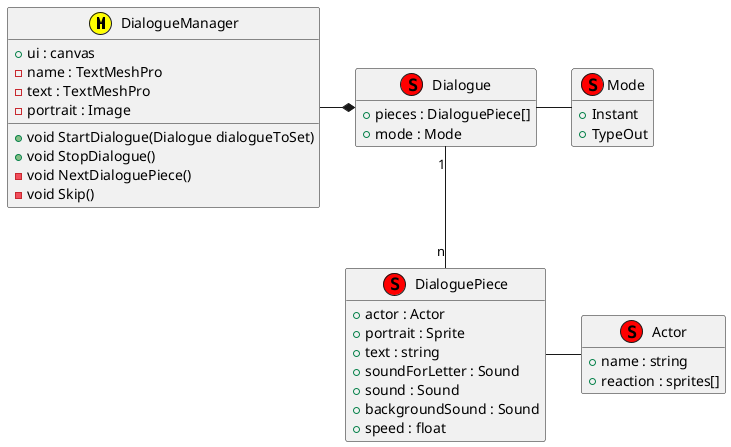@startuml

hide empty members

class DialogueManager<<M, yellow>>{
    +ui : canvas 
    -name : TextMeshPro
    -text : TextMeshPro
    -portrait : Image
    +void StartDialogue(Dialogue dialogueToSet)
    +void StopDialogue()
    -void NextDialoguePiece()
    -void Skip()
}

class Dialogue<<S, red>>{
    +pieces : DialoguePiece[]
    +mode : Mode
}

class Actor<<S, red>>{
    +name : string
    +reaction : sprites[]
}

class DialoguePiece<<S, red>>{
    +actor : Actor
    +portrait : Sprite
    +text : string
    +soundForLetter : Sound
    +sound : Sound
    +backgroundSound : Sound
    +speed : float
}

class Mode<<S, red>>{
    +Instant
    +TypeOut
}

Dialogue "1" -- "n" DialoguePiece
DialoguePiece - Actor
Dialogue - Mode
DialogueManager -* Dialogue

@enduml